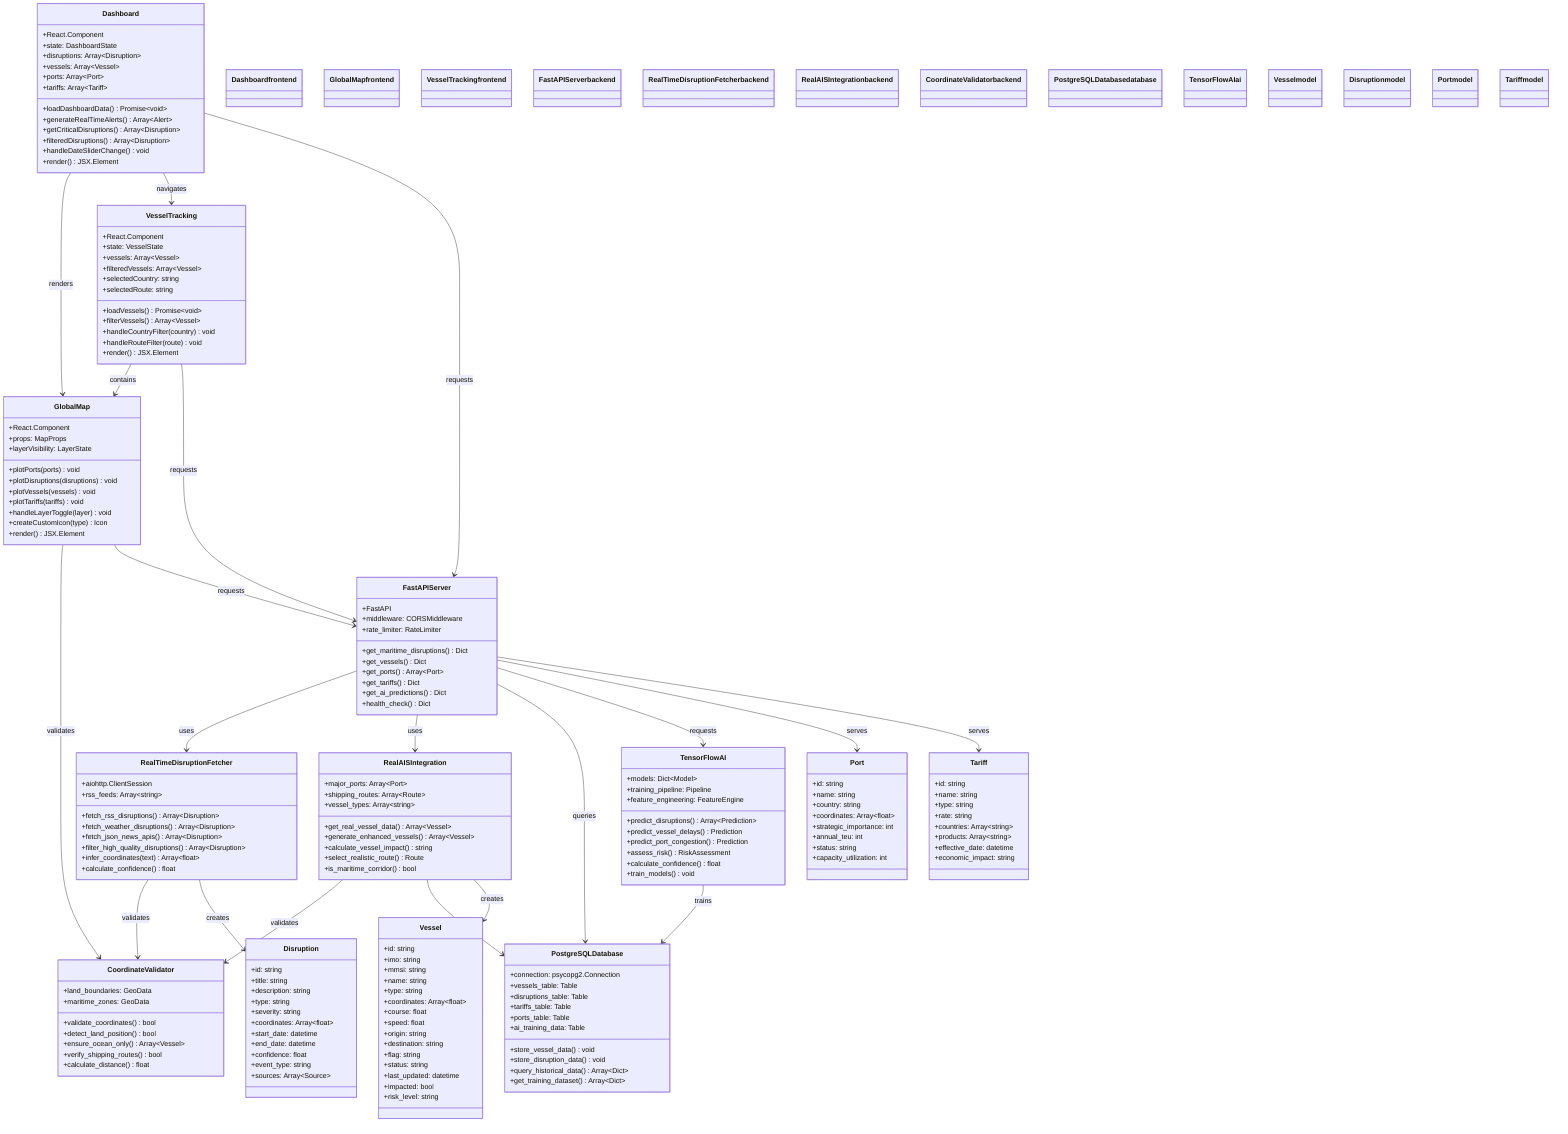 classDiagram
    %% Frontend React Components
    class Dashboard {
        +React.Component
        +state: DashboardState
        +disruptions: Array~Disruption~
        +vessels: Array~Vessel~
        +ports: Array~Port~
        +tariffs: Array~Tariff~
        +loadDashboardData() Promise~void~
        +generateRealTimeAlerts() Array~Alert~
        +getCriticalDisruptions() Array~Disruption~
        +filteredDisruptions() Array~Disruption~
        +handleDateSliderChange() void
        +render() JSX.Element
    }
    
    class GlobalMap {
        +React.Component
        +props: MapProps
        +layerVisibility: LayerState
        +plotPorts(ports) void
        +plotDisruptions(disruptions) void
        +plotVessels(vessels) void
        +plotTariffs(tariffs) void
        +handleLayerToggle(layer) void
        +createCustomIcon(type) Icon
        +render() JSX.Element
    }
    
    class VesselTracking {
        +React.Component
        +state: VesselState
        +vessels: Array~Vessel~
        +filteredVessels: Array~Vessel~
        +selectedCountry: string
        +selectedRoute: string
        +loadVessels() Promise~void~
        +filterVessels() Array~Vessel~
        +handleCountryFilter(country) void
        +handleRouteFilter(route) void
        +render() JSX.Element
    }
    
    %% Backend FastAPI Server
    class FastAPIServer {
        +FastAPI
        +middleware: CORSMiddleware
        +rate_limiter: RateLimiter
        +get_maritime_disruptions() Dict
        +get_vessels() Dict
        +get_ports() Array~Port~
        +get_tariffs() Dict
        +get_ai_predictions() Dict
        +health_check() Dict
    }
    
    %% Data Processing Services
    class RealTimeDisruptionFetcher {
        +aiohttp.ClientSession
        +rss_feeds: Array~string~
        +fetch_rss_disruptions() Array~Disruption~
        +fetch_weather_disruptions() Array~Disruption~
        +fetch_json_news_apis() Array~Disruption~
        +filter_high_quality_disruptions() Array~Disruption~
        +infer_coordinates(text) Array~float~
        +calculate_confidence() float
    }
    
    class RealAISIntegration {
        +major_ports: Array~Port~
        +shipping_routes: Array~Route~
        +vessel_types: Array~string~
        +get_real_vessel_data() Array~Vessel~
        +generate_enhanced_vessels() Array~Vessel~
        +calculate_vessel_impact() string
        +select_realistic_route() Route
        +is_maritime_corridor() bool
    }
    
    class PostgreSQLDatabase {
        +connection: psycopg2.Connection
        +vessels_table: Table
        +disruptions_table: Table
        +tariffs_table: Table
        +ports_table: Table
        +ai_training_data: Table
        +store_vessel_data() void
        +store_disruption_data() void
        +query_historical_data() Array~Dict~
        +get_training_dataset() Array~Dict~
    }
    
    %% AI/ML Components
    class TensorFlowAI {
        +models: Dict~Model~
        +training_pipeline: Pipeline
        +feature_engineering: FeatureEngine
        +predict_disruptions() Array~Prediction~
        +predict_vessel_delays() Prediction
        +predict_port_congestion() Prediction
        +assess_risk() RiskAssessment
        +calculate_confidence() float
        +train_models() void
    }
    
    class CoordinateValidator {
        +land_boundaries: GeoData
        +maritime_zones: GeoData
        +validate_coordinates() bool
        +detect_land_position() bool
        +ensure_ocean_only() Array~Vessel~
        +verify_shipping_routes() bool
        +calculate_distance() float
    }
    
    %% Data Models
    class Vessel {
        +id: string
        +imo: string
        +mmsi: string
        +name: string
        +type: string
        +coordinates: Array~float~
        +course: float
        +speed: float
        +origin: string
        +destination: string
        +flag: string
        +status: string
        +last_updated: datetime
        +impacted: bool
        +risk_level: string
    }
    
    class Disruption {
        +id: string
        +title: string
        +description: string
        +type: string
        +severity: string
        +coordinates: Array~float~
        +start_date: datetime
        +end_date: datetime
        +confidence: float
        +event_type: string
        +sources: Array~Source~
    }
    
    class Port {
        +id: string
        +name: string
        +country: string
        +coordinates: Array~float~
        +strategic_importance: int
        +annual_teu: int
        +status: string
        +capacity_utilization: int
    }
    
    class Tariff {
        +id: string
        +name: string
        +type: string
        +rate: string
        +countries: Array~string~
        +products: Array~string~
        +effective_date: datetime
        +economic_impact: string
    }
    
    %% Relationships
    Dashboard --> GlobalMap : renders
    Dashboard --> VesselTracking : navigates
    GlobalMap --> CoordinateValidator : validates
    VesselTracking --> GlobalMap : contains
    
    Dashboard --> FastAPIServer : requests
    VesselTracking --> FastAPIServer : requests
    GlobalMap --> FastAPIServer : requests
    
    FastAPIServer --> RealTimeDisruptionFetcher : uses
    FastAPIServer --> RealAISIntegration : uses
    FastAPIServer --> PostgreSQLDatabase : queries
    FastAPIServer --> TensorFlowAI : requests
    
    RealTimeDisruptionFetcher --> CoordinateValidator : validates
    RealAISIntegration --> CoordinateValidator : validates
    RealAISIntegration --> PostgreSQLDatabase : stores
    
    TensorFlowAI --> PostgreSQLDatabase : trains
    
    RealAISIntegration --> Vessel : creates
    RealTimeDisruptionFetcher --> Disruption : creates
    FastAPIServer --> Port : serves
    FastAPIServer --> Tariff : serves
    
    %% Styling
    classDef frontend fill:#e3f2fd,stroke:#1976d2,stroke-width:2px
    classDef backend fill:#f3e5f5,stroke:#7b1fa2,stroke-width:2px
    classDef database fill:#fff3e0,stroke:#f57c00,stroke-width:2px
    classDef ai fill:#f1f8e9,stroke:#689f38,stroke-width:2px
    classDef model fill:#fce4ec,stroke:#c2185b,stroke-width:2px
    
    class Dashboard frontend
    class GlobalMap frontend
    class VesselTracking frontend
    class FastAPIServer backend
    class RealTimeDisruptionFetcher backend
    class RealAISIntegration backend
    class CoordinateValidator backend
    class PostgreSQLDatabase database
    class TensorFlowAI ai
    class Vessel model
    class Disruption model
    class Port model
    class Tariff model